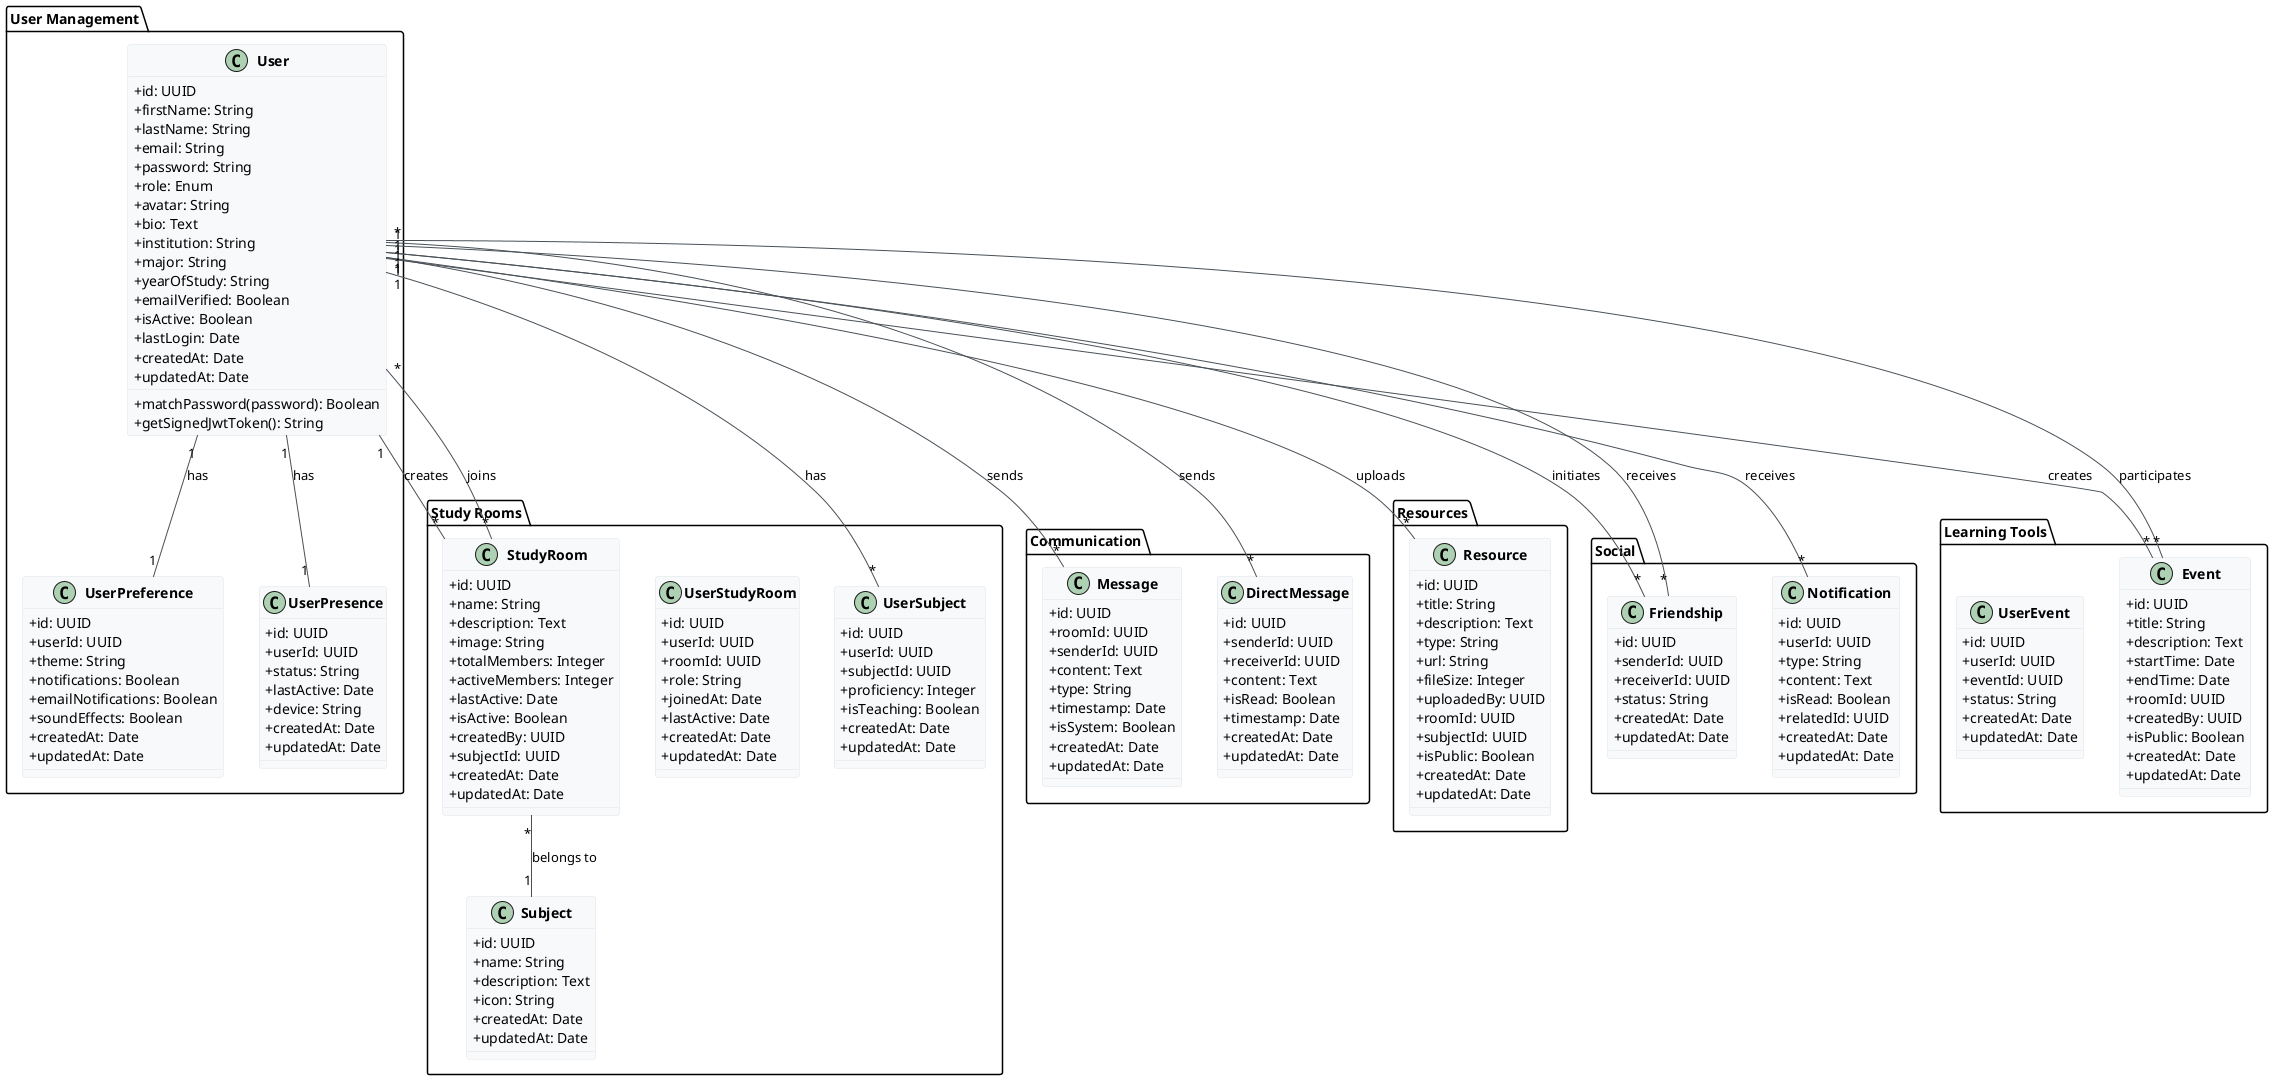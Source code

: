 @startuml StudyConnect Class Diagram

skinparam classAttributeIconSize 0
skinparam classFontStyle bold
skinparam classBackgroundColor #F8F9FA
skinparam classBorderColor #DEE2E6
skinparam arrowColor #495057
skinparam packageBackgroundColor #FFFFFF

package "User Management" {
  class User {
    +id: UUID
    +firstName: String
    +lastName: String
    +email: String
    +password: String
    +role: Enum
    +avatar: String
    +bio: Text
    +institution: String
    +major: String
    +yearOfStudy: String
    +emailVerified: Boolean
    +isActive: Boolean
    +lastLogin: Date
    +createdAt: Date
    +updatedAt: Date
    +matchPassword(password): Boolean
    +getSignedJwtToken(): String
  }

  class UserPreference {
    +id: UUID
    +userId: UUID
    +theme: String
    +notifications: Boolean
    +emailNotifications: Boolean
    +soundEffects: Boolean
    +createdAt: Date
    +updatedAt: Date
  }

  class UserPresence {
    +id: UUID
    +userId: UUID
    +status: String
    +lastActive: Date
    +device: String
    +createdAt: Date
    +updatedAt: Date
  }
}

package "Study Rooms" {
  class StudyRoom {
    +id: UUID
    +name: String
    +description: Text
    +image: String
    +totalMembers: Integer
    +activeMembers: Integer
    +lastActive: Date
    +isActive: Boolean
    +createdBy: UUID
    +subjectId: UUID
    +createdAt: Date
    +updatedAt: Date
  }

  class UserStudyRoom {
    +id: UUID
    +userId: UUID
    +roomId: UUID
    +role: String
    +joinedAt: Date
    +lastActive: Date
    +createdAt: Date
    +updatedAt: Date
  }

  class Subject {
    +id: UUID
    +name: String
    +description: Text
    +icon: String
    +createdAt: Date
    +updatedAt: Date
  }

  class UserSubject {
    +id: UUID
    +userId: UUID
    +subjectId: UUID
    +proficiency: Integer
    +isTeaching: Boolean
    +createdAt: Date
    +updatedAt: Date
  }
}

package "Communication" {
  class Message {
    +id: UUID
    +roomId: UUID
    +senderId: UUID
    +content: Text
    +type: String
    +timestamp: Date
    +isSystem: Boolean
    +createdAt: Date
    +updatedAt: Date
  }

  class DirectMessage {
    +id: UUID
    +senderId: UUID
    +receiverId: UUID
    +content: Text
    +isRead: Boolean
    +timestamp: Date
    +createdAt: Date
    +updatedAt: Date
  }
}

package "Resources" {
  class Resource {
    +id: UUID
    +title: String
    +description: Text
    +type: String
    +url: String
    +fileSize: Integer
    +uploadedBy: UUID
    +roomId: UUID
    +subjectId: UUID
    +isPublic: Boolean
    +createdAt: Date
    +updatedAt: Date
  }
}

package "Social" {
  class Friendship {
    +id: UUID
    +senderId: UUID
    +receiverId: UUID
    +status: String
    +createdAt: Date
    +updatedAt: Date
  }

  class Notification {
    +id: UUID
    +userId: UUID
    +type: String
    +content: Text
    +isRead: Boolean
    +relatedId: UUID
    +createdAt: Date
    +updatedAt: Date
  }
}

package "Learning Tools" {
  class Event {
    +id: UUID
    +title: String
    +description: Text
    +startTime: Date
    +endTime: Date
    +roomId: UUID
    +createdBy: UUID
    +isPublic: Boolean
    +createdAt: Date
    +updatedAt: Date
  }

  class UserEvent {
    +id: UUID
    +userId: UUID
    +eventId: UUID
    +status: String
    +createdAt: Date
    +updatedAt: Date
  }
}

' Relationships
User "1" -- "1" UserPreference : has
User "1" -- "1" UserPresence : has
User "1" -- "*" UserSubject : has
User "1" -- "*" StudyRoom : creates
User "*" -- "*" StudyRoom : joins
StudyRoom "*" -- "1" Subject : belongs to
User "1" -- "*" Message : sends
User "1" -- "*" Resource : uploads
User "1" -- "*" Event : creates
User "*" -- "*" Event : participates
User "1" -- "*" DirectMessage : sends
User "1" -- "*" Notification : receives
User "1" -- "*" Friendship : initiates
User "1" -- "*" Friendship : receives

@enduml 